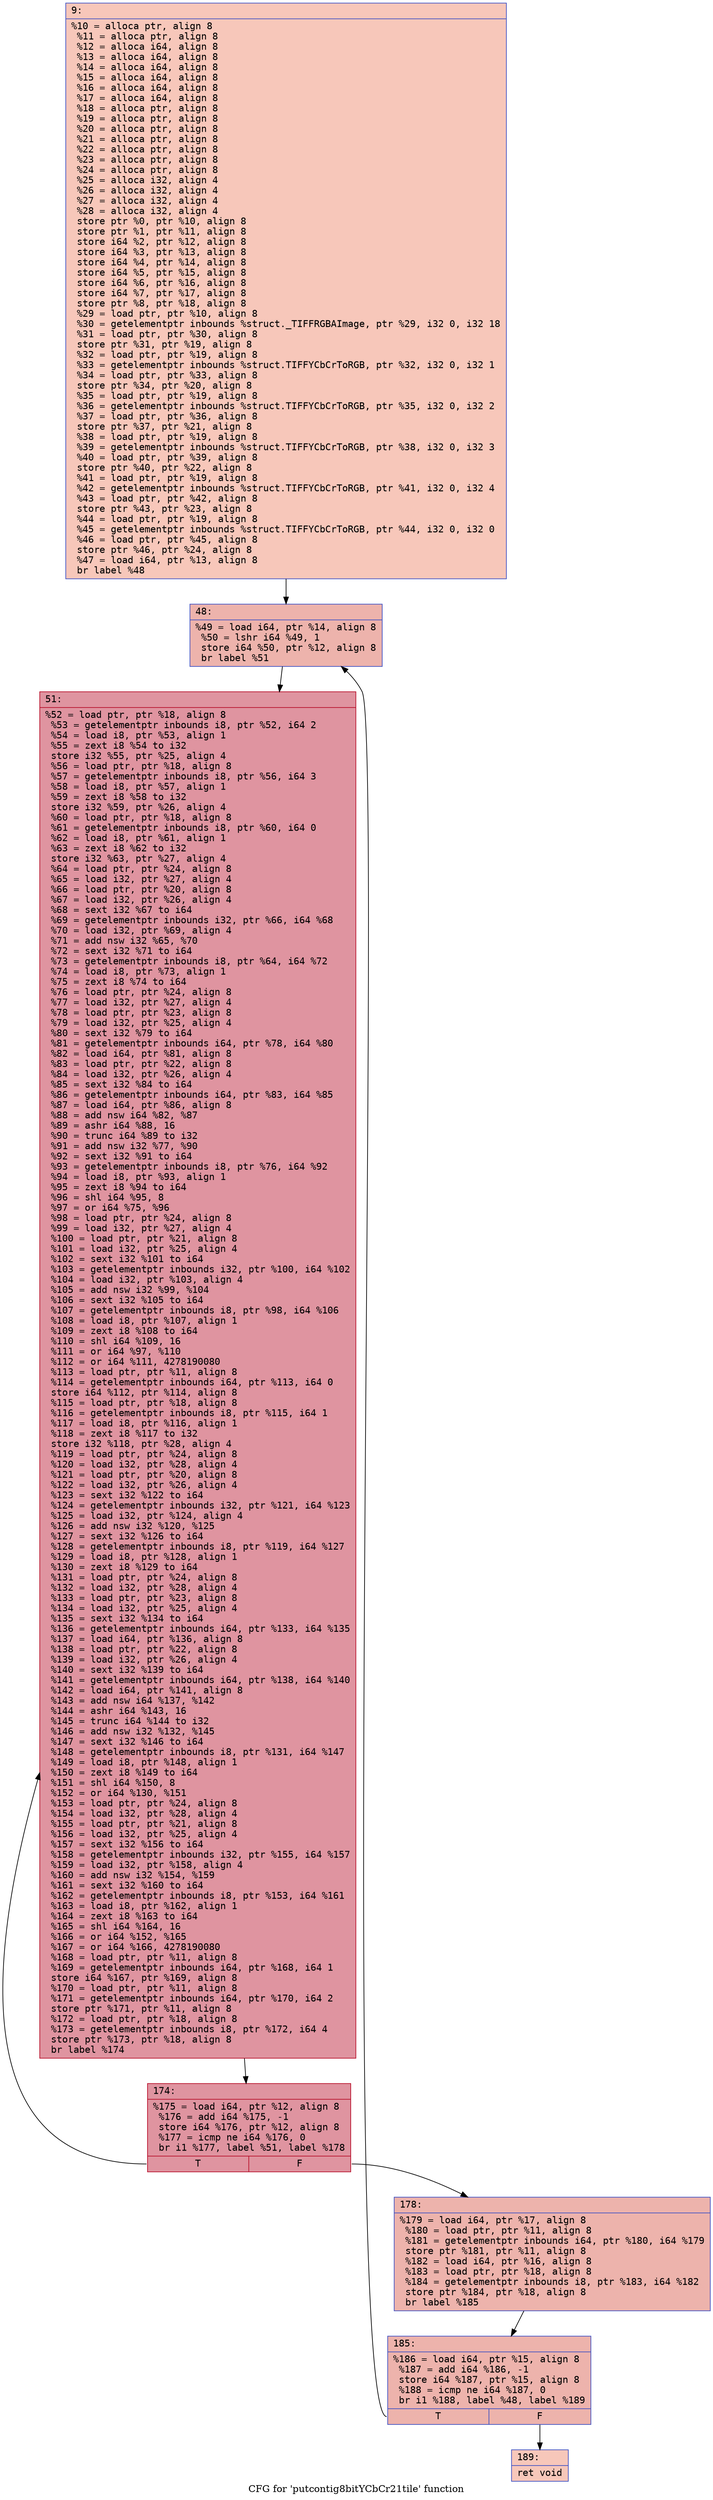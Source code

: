 digraph "CFG for 'putcontig8bitYCbCr21tile' function" {
	label="CFG for 'putcontig8bitYCbCr21tile' function";

	Node0x600002a26bc0 [shape=record,color="#3d50c3ff", style=filled, fillcolor="#ec7f6370" fontname="Courier",label="{9:\l|  %10 = alloca ptr, align 8\l  %11 = alloca ptr, align 8\l  %12 = alloca i64, align 8\l  %13 = alloca i64, align 8\l  %14 = alloca i64, align 8\l  %15 = alloca i64, align 8\l  %16 = alloca i64, align 8\l  %17 = alloca i64, align 8\l  %18 = alloca ptr, align 8\l  %19 = alloca ptr, align 8\l  %20 = alloca ptr, align 8\l  %21 = alloca ptr, align 8\l  %22 = alloca ptr, align 8\l  %23 = alloca ptr, align 8\l  %24 = alloca ptr, align 8\l  %25 = alloca i32, align 4\l  %26 = alloca i32, align 4\l  %27 = alloca i32, align 4\l  %28 = alloca i32, align 4\l  store ptr %0, ptr %10, align 8\l  store ptr %1, ptr %11, align 8\l  store i64 %2, ptr %12, align 8\l  store i64 %3, ptr %13, align 8\l  store i64 %4, ptr %14, align 8\l  store i64 %5, ptr %15, align 8\l  store i64 %6, ptr %16, align 8\l  store i64 %7, ptr %17, align 8\l  store ptr %8, ptr %18, align 8\l  %29 = load ptr, ptr %10, align 8\l  %30 = getelementptr inbounds %struct._TIFFRGBAImage, ptr %29, i32 0, i32 18\l  %31 = load ptr, ptr %30, align 8\l  store ptr %31, ptr %19, align 8\l  %32 = load ptr, ptr %19, align 8\l  %33 = getelementptr inbounds %struct.TIFFYCbCrToRGB, ptr %32, i32 0, i32 1\l  %34 = load ptr, ptr %33, align 8\l  store ptr %34, ptr %20, align 8\l  %35 = load ptr, ptr %19, align 8\l  %36 = getelementptr inbounds %struct.TIFFYCbCrToRGB, ptr %35, i32 0, i32 2\l  %37 = load ptr, ptr %36, align 8\l  store ptr %37, ptr %21, align 8\l  %38 = load ptr, ptr %19, align 8\l  %39 = getelementptr inbounds %struct.TIFFYCbCrToRGB, ptr %38, i32 0, i32 3\l  %40 = load ptr, ptr %39, align 8\l  store ptr %40, ptr %22, align 8\l  %41 = load ptr, ptr %19, align 8\l  %42 = getelementptr inbounds %struct.TIFFYCbCrToRGB, ptr %41, i32 0, i32 4\l  %43 = load ptr, ptr %42, align 8\l  store ptr %43, ptr %23, align 8\l  %44 = load ptr, ptr %19, align 8\l  %45 = getelementptr inbounds %struct.TIFFYCbCrToRGB, ptr %44, i32 0, i32 0\l  %46 = load ptr, ptr %45, align 8\l  store ptr %46, ptr %24, align 8\l  %47 = load i64, ptr %13, align 8\l  br label %48\l}"];
	Node0x600002a26bc0 -> Node0x600002a26c10[tooltip="9 -> 48\nProbability 100.00%" ];
	Node0x600002a26c10 [shape=record,color="#3d50c3ff", style=filled, fillcolor="#d6524470" fontname="Courier",label="{48:\l|  %49 = load i64, ptr %14, align 8\l  %50 = lshr i64 %49, 1\l  store i64 %50, ptr %12, align 8\l  br label %51\l}"];
	Node0x600002a26c10 -> Node0x600002a26c60[tooltip="48 -> 51\nProbability 100.00%" ];
	Node0x600002a26c60 [shape=record,color="#b70d28ff", style=filled, fillcolor="#b70d2870" fontname="Courier",label="{51:\l|  %52 = load ptr, ptr %18, align 8\l  %53 = getelementptr inbounds i8, ptr %52, i64 2\l  %54 = load i8, ptr %53, align 1\l  %55 = zext i8 %54 to i32\l  store i32 %55, ptr %25, align 4\l  %56 = load ptr, ptr %18, align 8\l  %57 = getelementptr inbounds i8, ptr %56, i64 3\l  %58 = load i8, ptr %57, align 1\l  %59 = zext i8 %58 to i32\l  store i32 %59, ptr %26, align 4\l  %60 = load ptr, ptr %18, align 8\l  %61 = getelementptr inbounds i8, ptr %60, i64 0\l  %62 = load i8, ptr %61, align 1\l  %63 = zext i8 %62 to i32\l  store i32 %63, ptr %27, align 4\l  %64 = load ptr, ptr %24, align 8\l  %65 = load i32, ptr %27, align 4\l  %66 = load ptr, ptr %20, align 8\l  %67 = load i32, ptr %26, align 4\l  %68 = sext i32 %67 to i64\l  %69 = getelementptr inbounds i32, ptr %66, i64 %68\l  %70 = load i32, ptr %69, align 4\l  %71 = add nsw i32 %65, %70\l  %72 = sext i32 %71 to i64\l  %73 = getelementptr inbounds i8, ptr %64, i64 %72\l  %74 = load i8, ptr %73, align 1\l  %75 = zext i8 %74 to i64\l  %76 = load ptr, ptr %24, align 8\l  %77 = load i32, ptr %27, align 4\l  %78 = load ptr, ptr %23, align 8\l  %79 = load i32, ptr %25, align 4\l  %80 = sext i32 %79 to i64\l  %81 = getelementptr inbounds i64, ptr %78, i64 %80\l  %82 = load i64, ptr %81, align 8\l  %83 = load ptr, ptr %22, align 8\l  %84 = load i32, ptr %26, align 4\l  %85 = sext i32 %84 to i64\l  %86 = getelementptr inbounds i64, ptr %83, i64 %85\l  %87 = load i64, ptr %86, align 8\l  %88 = add nsw i64 %82, %87\l  %89 = ashr i64 %88, 16\l  %90 = trunc i64 %89 to i32\l  %91 = add nsw i32 %77, %90\l  %92 = sext i32 %91 to i64\l  %93 = getelementptr inbounds i8, ptr %76, i64 %92\l  %94 = load i8, ptr %93, align 1\l  %95 = zext i8 %94 to i64\l  %96 = shl i64 %95, 8\l  %97 = or i64 %75, %96\l  %98 = load ptr, ptr %24, align 8\l  %99 = load i32, ptr %27, align 4\l  %100 = load ptr, ptr %21, align 8\l  %101 = load i32, ptr %25, align 4\l  %102 = sext i32 %101 to i64\l  %103 = getelementptr inbounds i32, ptr %100, i64 %102\l  %104 = load i32, ptr %103, align 4\l  %105 = add nsw i32 %99, %104\l  %106 = sext i32 %105 to i64\l  %107 = getelementptr inbounds i8, ptr %98, i64 %106\l  %108 = load i8, ptr %107, align 1\l  %109 = zext i8 %108 to i64\l  %110 = shl i64 %109, 16\l  %111 = or i64 %97, %110\l  %112 = or i64 %111, 4278190080\l  %113 = load ptr, ptr %11, align 8\l  %114 = getelementptr inbounds i64, ptr %113, i64 0\l  store i64 %112, ptr %114, align 8\l  %115 = load ptr, ptr %18, align 8\l  %116 = getelementptr inbounds i8, ptr %115, i64 1\l  %117 = load i8, ptr %116, align 1\l  %118 = zext i8 %117 to i32\l  store i32 %118, ptr %28, align 4\l  %119 = load ptr, ptr %24, align 8\l  %120 = load i32, ptr %28, align 4\l  %121 = load ptr, ptr %20, align 8\l  %122 = load i32, ptr %26, align 4\l  %123 = sext i32 %122 to i64\l  %124 = getelementptr inbounds i32, ptr %121, i64 %123\l  %125 = load i32, ptr %124, align 4\l  %126 = add nsw i32 %120, %125\l  %127 = sext i32 %126 to i64\l  %128 = getelementptr inbounds i8, ptr %119, i64 %127\l  %129 = load i8, ptr %128, align 1\l  %130 = zext i8 %129 to i64\l  %131 = load ptr, ptr %24, align 8\l  %132 = load i32, ptr %28, align 4\l  %133 = load ptr, ptr %23, align 8\l  %134 = load i32, ptr %25, align 4\l  %135 = sext i32 %134 to i64\l  %136 = getelementptr inbounds i64, ptr %133, i64 %135\l  %137 = load i64, ptr %136, align 8\l  %138 = load ptr, ptr %22, align 8\l  %139 = load i32, ptr %26, align 4\l  %140 = sext i32 %139 to i64\l  %141 = getelementptr inbounds i64, ptr %138, i64 %140\l  %142 = load i64, ptr %141, align 8\l  %143 = add nsw i64 %137, %142\l  %144 = ashr i64 %143, 16\l  %145 = trunc i64 %144 to i32\l  %146 = add nsw i32 %132, %145\l  %147 = sext i32 %146 to i64\l  %148 = getelementptr inbounds i8, ptr %131, i64 %147\l  %149 = load i8, ptr %148, align 1\l  %150 = zext i8 %149 to i64\l  %151 = shl i64 %150, 8\l  %152 = or i64 %130, %151\l  %153 = load ptr, ptr %24, align 8\l  %154 = load i32, ptr %28, align 4\l  %155 = load ptr, ptr %21, align 8\l  %156 = load i32, ptr %25, align 4\l  %157 = sext i32 %156 to i64\l  %158 = getelementptr inbounds i32, ptr %155, i64 %157\l  %159 = load i32, ptr %158, align 4\l  %160 = add nsw i32 %154, %159\l  %161 = sext i32 %160 to i64\l  %162 = getelementptr inbounds i8, ptr %153, i64 %161\l  %163 = load i8, ptr %162, align 1\l  %164 = zext i8 %163 to i64\l  %165 = shl i64 %164, 16\l  %166 = or i64 %152, %165\l  %167 = or i64 %166, 4278190080\l  %168 = load ptr, ptr %11, align 8\l  %169 = getelementptr inbounds i64, ptr %168, i64 1\l  store i64 %167, ptr %169, align 8\l  %170 = load ptr, ptr %11, align 8\l  %171 = getelementptr inbounds i64, ptr %170, i64 2\l  store ptr %171, ptr %11, align 8\l  %172 = load ptr, ptr %18, align 8\l  %173 = getelementptr inbounds i8, ptr %172, i64 4\l  store ptr %173, ptr %18, align 8\l  br label %174\l}"];
	Node0x600002a26c60 -> Node0x600002a26cb0[tooltip="51 -> 174\nProbability 100.00%" ];
	Node0x600002a26cb0 [shape=record,color="#b70d28ff", style=filled, fillcolor="#b70d2870" fontname="Courier",label="{174:\l|  %175 = load i64, ptr %12, align 8\l  %176 = add i64 %175, -1\l  store i64 %176, ptr %12, align 8\l  %177 = icmp ne i64 %176, 0\l  br i1 %177, label %51, label %178\l|{<s0>T|<s1>F}}"];
	Node0x600002a26cb0:s0 -> Node0x600002a26c60[tooltip="174 -> 51\nProbability 96.88%" ];
	Node0x600002a26cb0:s1 -> Node0x600002a26d00[tooltip="174 -> 178\nProbability 3.12%" ];
	Node0x600002a26d00 [shape=record,color="#3d50c3ff", style=filled, fillcolor="#d6524470" fontname="Courier",label="{178:\l|  %179 = load i64, ptr %17, align 8\l  %180 = load ptr, ptr %11, align 8\l  %181 = getelementptr inbounds i64, ptr %180, i64 %179\l  store ptr %181, ptr %11, align 8\l  %182 = load i64, ptr %16, align 8\l  %183 = load ptr, ptr %18, align 8\l  %184 = getelementptr inbounds i8, ptr %183, i64 %182\l  store ptr %184, ptr %18, align 8\l  br label %185\l}"];
	Node0x600002a26d00 -> Node0x600002a26d50[tooltip="178 -> 185\nProbability 100.00%" ];
	Node0x600002a26d50 [shape=record,color="#3d50c3ff", style=filled, fillcolor="#d6524470" fontname="Courier",label="{185:\l|  %186 = load i64, ptr %15, align 8\l  %187 = add i64 %186, -1\l  store i64 %187, ptr %15, align 8\l  %188 = icmp ne i64 %187, 0\l  br i1 %188, label %48, label %189\l|{<s0>T|<s1>F}}"];
	Node0x600002a26d50:s0 -> Node0x600002a26c10[tooltip="185 -> 48\nProbability 96.88%" ];
	Node0x600002a26d50:s1 -> Node0x600002a26da0[tooltip="185 -> 189\nProbability 3.12%" ];
	Node0x600002a26da0 [shape=record,color="#3d50c3ff", style=filled, fillcolor="#ec7f6370" fontname="Courier",label="{189:\l|  ret void\l}"];
}
